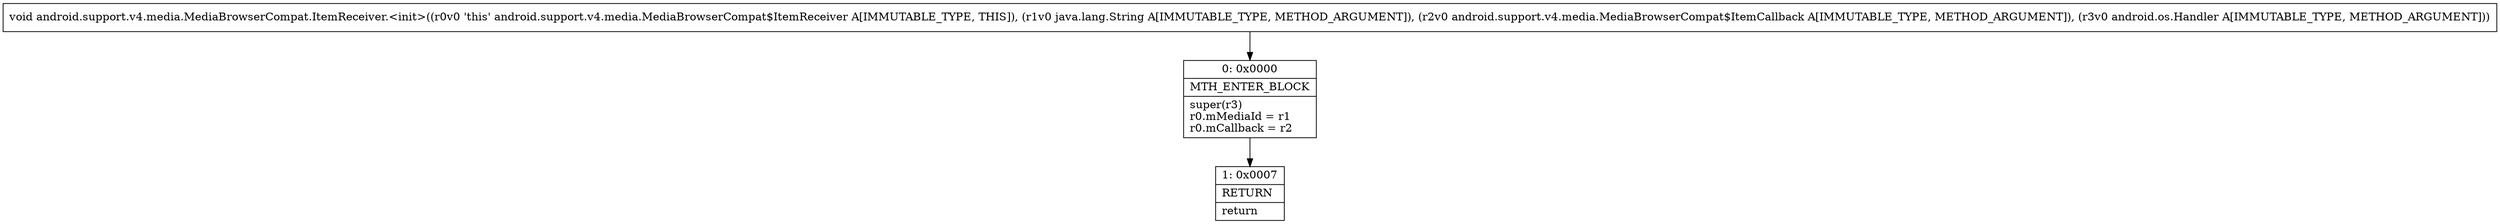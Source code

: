 digraph "CFG forandroid.support.v4.media.MediaBrowserCompat.ItemReceiver.\<init\>(Ljava\/lang\/String;Landroid\/support\/v4\/media\/MediaBrowserCompat$ItemCallback;Landroid\/os\/Handler;)V" {
Node_0 [shape=record,label="{0\:\ 0x0000|MTH_ENTER_BLOCK\l|super(r3)\lr0.mMediaId = r1\lr0.mCallback = r2\l}"];
Node_1 [shape=record,label="{1\:\ 0x0007|RETURN\l|return\l}"];
MethodNode[shape=record,label="{void android.support.v4.media.MediaBrowserCompat.ItemReceiver.\<init\>((r0v0 'this' android.support.v4.media.MediaBrowserCompat$ItemReceiver A[IMMUTABLE_TYPE, THIS]), (r1v0 java.lang.String A[IMMUTABLE_TYPE, METHOD_ARGUMENT]), (r2v0 android.support.v4.media.MediaBrowserCompat$ItemCallback A[IMMUTABLE_TYPE, METHOD_ARGUMENT]), (r3v0 android.os.Handler A[IMMUTABLE_TYPE, METHOD_ARGUMENT])) }"];
MethodNode -> Node_0;
Node_0 -> Node_1;
}

